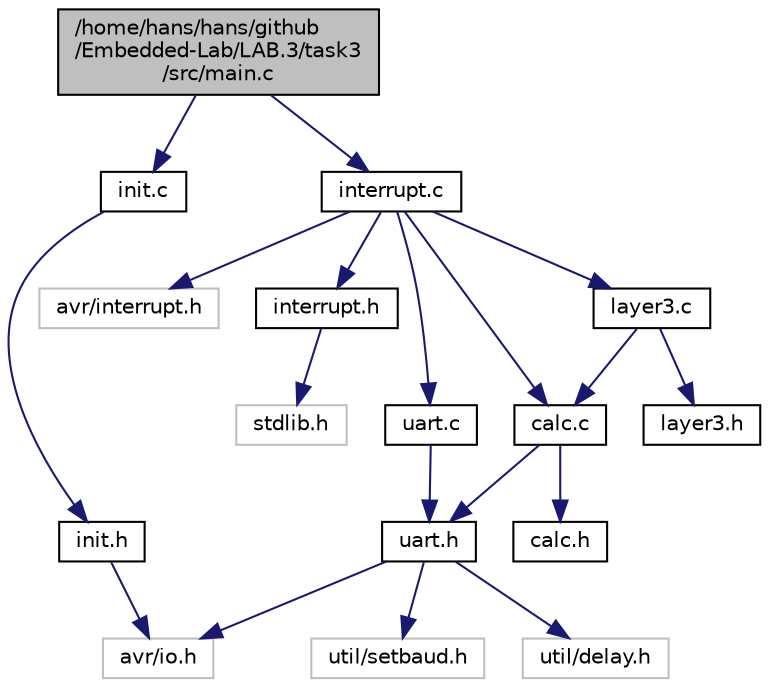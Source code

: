 digraph "/home/hans/hans/github/Embedded-Lab/LAB.3/task3/src/main.c"
{
  edge [fontname="Helvetica",fontsize="10",labelfontname="Helvetica",labelfontsize="10"];
  node [fontname="Helvetica",fontsize="10",shape=record];
  Node0 [label="/home/hans/hans/github\l/Embedded-Lab/LAB.3/task3\l/src/main.c",height=0.2,width=0.4,color="black", fillcolor="grey75", style="filled", fontcolor="black"];
  Node0 -> Node1 [color="midnightblue",fontsize="10",style="solid",fontname="Helvetica"];
  Node1 [label="init.c",height=0.2,width=0.4,color="black", fillcolor="white", style="filled",URL="$init_8c.html"];
  Node1 -> Node2 [color="midnightblue",fontsize="10",style="solid",fontname="Helvetica"];
  Node2 [label="init.h",height=0.2,width=0.4,color="black", fillcolor="white", style="filled",URL="$init_8h.html"];
  Node2 -> Node3 [color="midnightblue",fontsize="10",style="solid",fontname="Helvetica"];
  Node3 [label="avr/io.h",height=0.2,width=0.4,color="grey75", fillcolor="white", style="filled"];
  Node0 -> Node4 [color="midnightblue",fontsize="10",style="solid",fontname="Helvetica"];
  Node4 [label="interrupt.c",height=0.2,width=0.4,color="black", fillcolor="white", style="filled",URL="$interrupt_8c.html"];
  Node4 -> Node5 [color="midnightblue",fontsize="10",style="solid",fontname="Helvetica"];
  Node5 [label="avr/interrupt.h",height=0.2,width=0.4,color="grey75", fillcolor="white", style="filled"];
  Node4 -> Node6 [color="midnightblue",fontsize="10",style="solid",fontname="Helvetica"];
  Node6 [label="interrupt.h",height=0.2,width=0.4,color="black", fillcolor="white", style="filled",URL="$interrupt_8h.html"];
  Node6 -> Node7 [color="midnightblue",fontsize="10",style="solid",fontname="Helvetica"];
  Node7 [label="stdlib.h",height=0.2,width=0.4,color="grey75", fillcolor="white", style="filled"];
  Node4 -> Node8 [color="midnightblue",fontsize="10",style="solid",fontname="Helvetica"];
  Node8 [label="calc.c",height=0.2,width=0.4,color="black", fillcolor="white", style="filled",URL="$calc_8c.html"];
  Node8 -> Node9 [color="midnightblue",fontsize="10",style="solid",fontname="Helvetica"];
  Node9 [label="uart.h",height=0.2,width=0.4,color="black", fillcolor="white", style="filled",URL="$uart_8h.html"];
  Node9 -> Node3 [color="midnightblue",fontsize="10",style="solid",fontname="Helvetica"];
  Node9 -> Node10 [color="midnightblue",fontsize="10",style="solid",fontname="Helvetica"];
  Node10 [label="util/setbaud.h",height=0.2,width=0.4,color="grey75", fillcolor="white", style="filled"];
  Node9 -> Node11 [color="midnightblue",fontsize="10",style="solid",fontname="Helvetica"];
  Node11 [label="util/delay.h",height=0.2,width=0.4,color="grey75", fillcolor="white", style="filled"];
  Node8 -> Node12 [color="midnightblue",fontsize="10",style="solid",fontname="Helvetica"];
  Node12 [label="calc.h",height=0.2,width=0.4,color="black", fillcolor="white", style="filled",URL="$calc_8h.html"];
  Node4 -> Node13 [color="midnightblue",fontsize="10",style="solid",fontname="Helvetica"];
  Node13 [label="uart.c",height=0.2,width=0.4,color="black", fillcolor="white", style="filled",URL="$uart_8c.html"];
  Node13 -> Node9 [color="midnightblue",fontsize="10",style="solid",fontname="Helvetica"];
  Node4 -> Node14 [color="midnightblue",fontsize="10",style="solid",fontname="Helvetica"];
  Node14 [label="layer3.c",height=0.2,width=0.4,color="black", fillcolor="white", style="filled",URL="$layer3_8c.html"];
  Node14 -> Node15 [color="midnightblue",fontsize="10",style="solid",fontname="Helvetica"];
  Node15 [label="layer3.h",height=0.2,width=0.4,color="black", fillcolor="white", style="filled",URL="$layer3_8h.html"];
  Node14 -> Node8 [color="midnightblue",fontsize="10",style="solid",fontname="Helvetica"];
}
